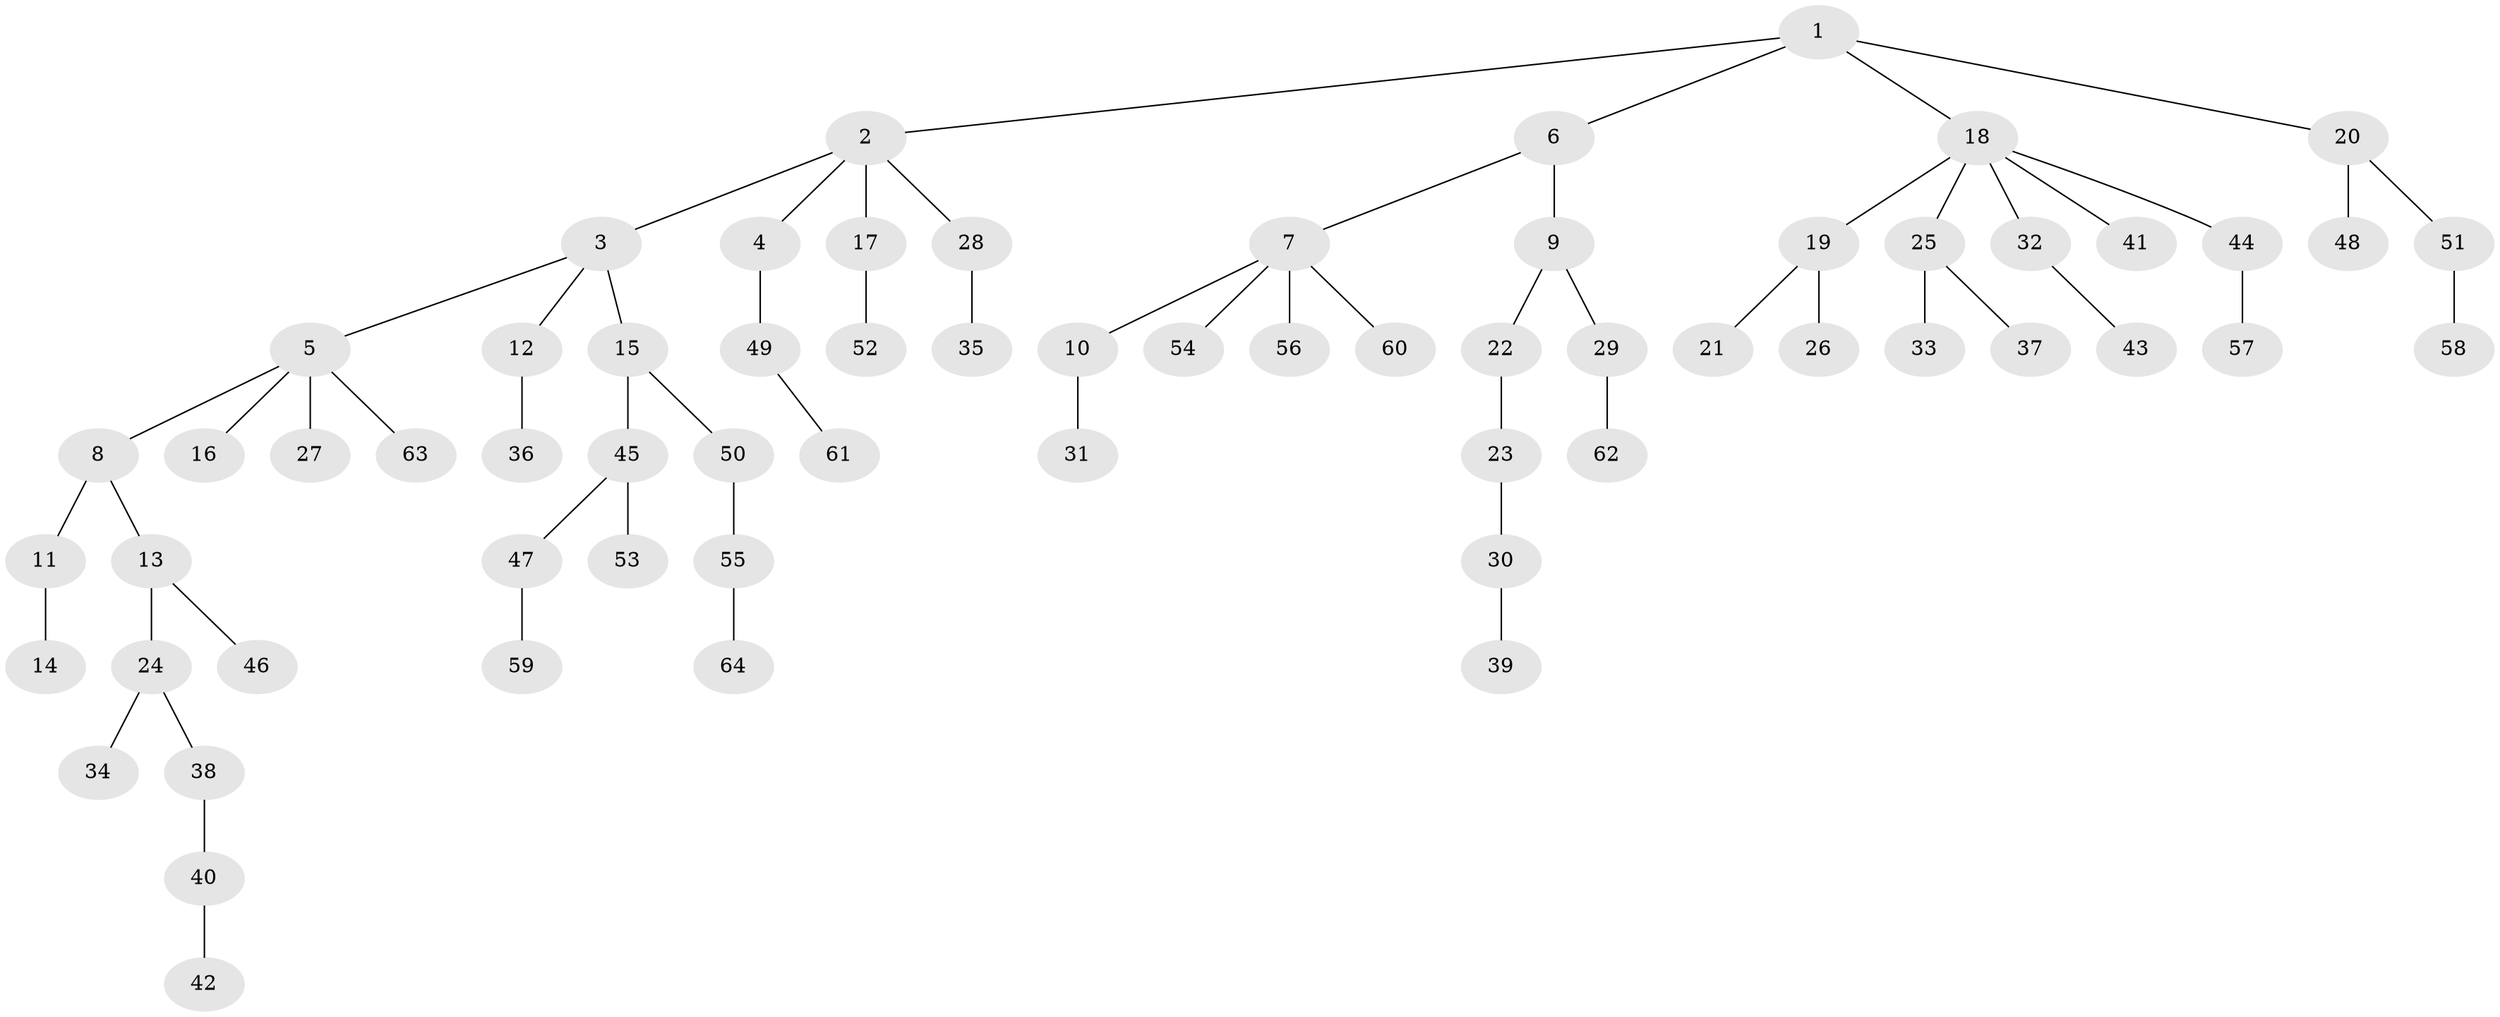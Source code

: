 // coarse degree distribution, {4: 0.10256410256410256, 5: 0.05128205128205128, 3: 0.10256410256410256, 1: 0.5128205128205128, 2: 0.23076923076923078}
// Generated by graph-tools (version 1.1) at 2025/51/03/04/25 22:51:59]
// undirected, 64 vertices, 63 edges
graph export_dot {
  node [color=gray90,style=filled];
  1;
  2;
  3;
  4;
  5;
  6;
  7;
  8;
  9;
  10;
  11;
  12;
  13;
  14;
  15;
  16;
  17;
  18;
  19;
  20;
  21;
  22;
  23;
  24;
  25;
  26;
  27;
  28;
  29;
  30;
  31;
  32;
  33;
  34;
  35;
  36;
  37;
  38;
  39;
  40;
  41;
  42;
  43;
  44;
  45;
  46;
  47;
  48;
  49;
  50;
  51;
  52;
  53;
  54;
  55;
  56;
  57;
  58;
  59;
  60;
  61;
  62;
  63;
  64;
  1 -- 2;
  1 -- 6;
  1 -- 18;
  1 -- 20;
  2 -- 3;
  2 -- 4;
  2 -- 17;
  2 -- 28;
  3 -- 5;
  3 -- 12;
  3 -- 15;
  4 -- 49;
  5 -- 8;
  5 -- 16;
  5 -- 27;
  5 -- 63;
  6 -- 7;
  6 -- 9;
  7 -- 10;
  7 -- 54;
  7 -- 56;
  7 -- 60;
  8 -- 11;
  8 -- 13;
  9 -- 22;
  9 -- 29;
  10 -- 31;
  11 -- 14;
  12 -- 36;
  13 -- 24;
  13 -- 46;
  15 -- 45;
  15 -- 50;
  17 -- 52;
  18 -- 19;
  18 -- 25;
  18 -- 32;
  18 -- 41;
  18 -- 44;
  19 -- 21;
  19 -- 26;
  20 -- 48;
  20 -- 51;
  22 -- 23;
  23 -- 30;
  24 -- 34;
  24 -- 38;
  25 -- 33;
  25 -- 37;
  28 -- 35;
  29 -- 62;
  30 -- 39;
  32 -- 43;
  38 -- 40;
  40 -- 42;
  44 -- 57;
  45 -- 47;
  45 -- 53;
  47 -- 59;
  49 -- 61;
  50 -- 55;
  51 -- 58;
  55 -- 64;
}
